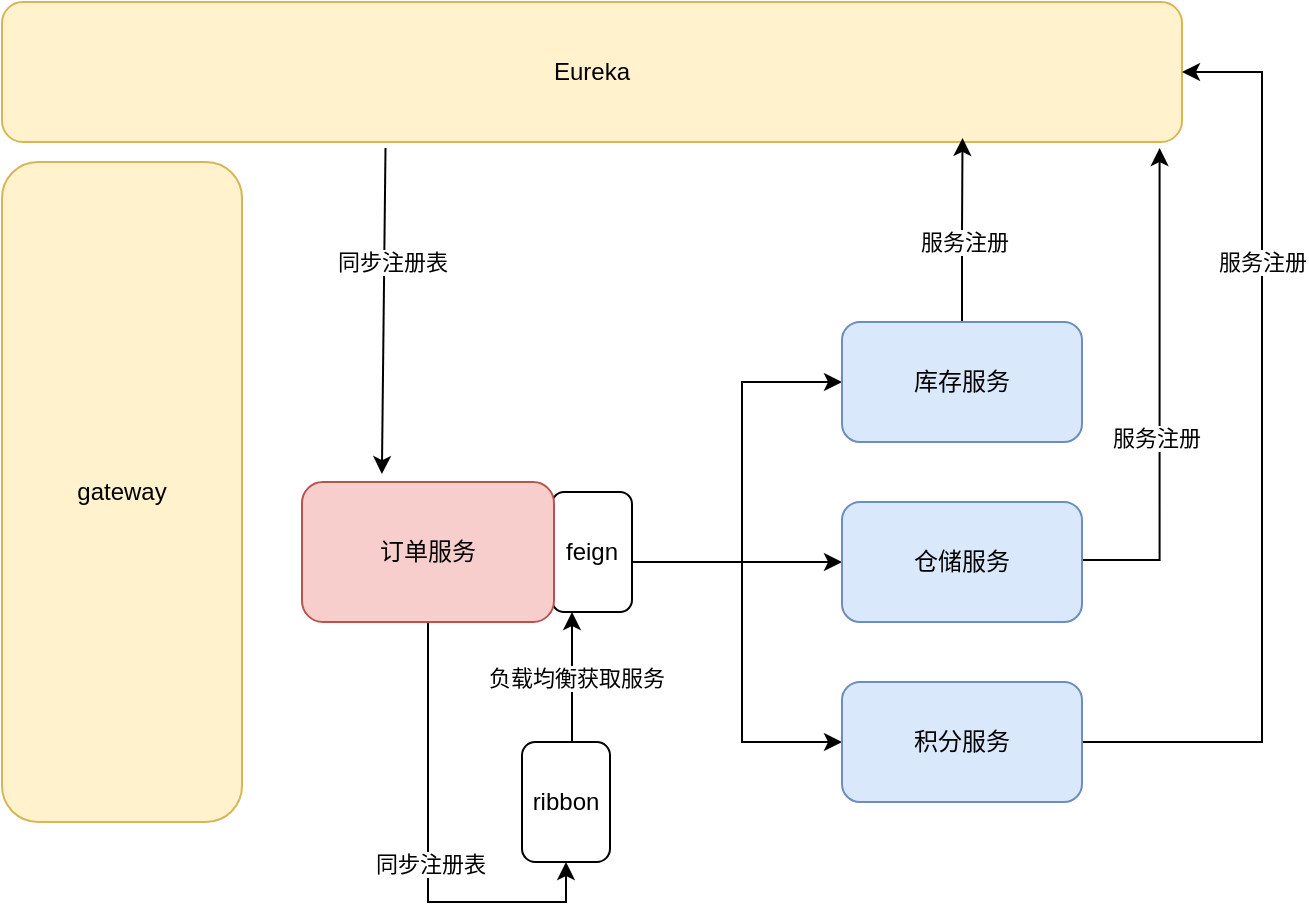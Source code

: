 <mxfile version="21.6.1" type="device">
  <diagram name="第 1 页" id="W-ZW7Za8Nzwz2IHzONLY">
    <mxGraphModel dx="1418" dy="828" grid="1" gridSize="10" guides="1" tooltips="1" connect="1" arrows="1" fold="1" page="1" pageScale="1" pageWidth="827" pageHeight="1169" math="0" shadow="0">
      <root>
        <mxCell id="0" />
        <mxCell id="1" parent="0" />
        <mxCell id="tdrlLKY0n_0qZ7dzxM6A-1" value="gateway" style="rounded=1;whiteSpace=wrap;html=1;fillColor=#fff2cc;strokeColor=#d6b656;" parent="1" vertex="1">
          <mxGeometry x="180" y="210" width="120" height="330" as="geometry" />
        </mxCell>
        <mxCell id="tdrlLKY0n_0qZ7dzxM6A-10" style="edgeStyle=orthogonalEdgeStyle;rounded=0;orthogonalLoop=1;jettySize=auto;html=1;entryX=0;entryY=0.5;entryDx=0;entryDy=0;" parent="1" source="tdrlLKY0n_0qZ7dzxM6A-2" target="tdrlLKY0n_0qZ7dzxM6A-6" edge="1">
          <mxGeometry relative="1" as="geometry">
            <Array as="points">
              <mxPoint x="550" y="410" />
              <mxPoint x="550" y="320" />
            </Array>
          </mxGeometry>
        </mxCell>
        <mxCell id="tdrlLKY0n_0qZ7dzxM6A-11" style="edgeStyle=orthogonalEdgeStyle;rounded=0;orthogonalLoop=1;jettySize=auto;html=1;entryX=0;entryY=0.5;entryDx=0;entryDy=0;" parent="1" source="tdrlLKY0n_0qZ7dzxM6A-2" target="tdrlLKY0n_0qZ7dzxM6A-7" edge="1">
          <mxGeometry relative="1" as="geometry">
            <Array as="points">
              <mxPoint x="530" y="410" />
              <mxPoint x="530" y="410" />
            </Array>
          </mxGeometry>
        </mxCell>
        <mxCell id="tdrlLKY0n_0qZ7dzxM6A-12" style="edgeStyle=orthogonalEdgeStyle;rounded=0;orthogonalLoop=1;jettySize=auto;html=1;entryX=0;entryY=0.5;entryDx=0;entryDy=0;" parent="1" source="tdrlLKY0n_0qZ7dzxM6A-2" target="tdrlLKY0n_0qZ7dzxM6A-8" edge="1">
          <mxGeometry relative="1" as="geometry">
            <Array as="points">
              <mxPoint x="550" y="410" />
              <mxPoint x="550" y="500" />
            </Array>
          </mxGeometry>
        </mxCell>
        <mxCell id="tdrlLKY0n_0qZ7dzxM6A-2" value="feign" style="rounded=1;whiteSpace=wrap;html=1;" parent="1" vertex="1">
          <mxGeometry x="455" y="375" width="40" height="60" as="geometry" />
        </mxCell>
        <mxCell id="tdrlLKY0n_0qZ7dzxM6A-24" style="edgeStyle=orthogonalEdgeStyle;rounded=0;orthogonalLoop=1;jettySize=auto;html=1;entryX=0.25;entryY=1;entryDx=0;entryDy=0;" parent="1" source="tdrlLKY0n_0qZ7dzxM6A-3" target="tdrlLKY0n_0qZ7dzxM6A-2" edge="1">
          <mxGeometry relative="1" as="geometry">
            <Array as="points">
              <mxPoint x="465" y="470" />
              <mxPoint x="465" y="470" />
            </Array>
          </mxGeometry>
        </mxCell>
        <mxCell id="tdrlLKY0n_0qZ7dzxM6A-25" value="负载均衡获取服务" style="edgeLabel;html=1;align=center;verticalAlign=middle;resizable=0;points=[];" parent="tdrlLKY0n_0qZ7dzxM6A-24" vertex="1" connectable="0">
          <mxGeometry x="-0.015" y="-2" relative="1" as="geometry">
            <mxPoint as="offset" />
          </mxGeometry>
        </mxCell>
        <mxCell id="tdrlLKY0n_0qZ7dzxM6A-3" value="ribbon" style="rounded=1;whiteSpace=wrap;html=1;" parent="1" vertex="1">
          <mxGeometry x="440" y="500" width="44" height="60" as="geometry" />
        </mxCell>
        <mxCell id="tdrlLKY0n_0qZ7dzxM6A-22" style="edgeStyle=orthogonalEdgeStyle;rounded=0;orthogonalLoop=1;jettySize=auto;html=1;entryX=0.5;entryY=1;entryDx=0;entryDy=0;" parent="1" source="tdrlLKY0n_0qZ7dzxM6A-4" target="tdrlLKY0n_0qZ7dzxM6A-3" edge="1">
          <mxGeometry relative="1" as="geometry" />
        </mxCell>
        <mxCell id="tdrlLKY0n_0qZ7dzxM6A-23" value="同步注册表" style="edgeLabel;html=1;align=center;verticalAlign=middle;resizable=0;points=[];" parent="tdrlLKY0n_0qZ7dzxM6A-22" vertex="1" connectable="0">
          <mxGeometry x="0.057" y="1" relative="1" as="geometry">
            <mxPoint as="offset" />
          </mxGeometry>
        </mxCell>
        <mxCell id="tdrlLKY0n_0qZ7dzxM6A-4" value="订单服务" style="rounded=1;whiteSpace=wrap;html=1;fillColor=#f8cecc;strokeColor=#b85450;" parent="1" vertex="1">
          <mxGeometry x="330" y="370" width="126" height="70" as="geometry" />
        </mxCell>
        <mxCell id="tdrlLKY0n_0qZ7dzxM6A-5" value="Eureka" style="rounded=1;whiteSpace=wrap;html=1;fillColor=#fff2cc;strokeColor=#d6b656;" parent="1" vertex="1">
          <mxGeometry x="180" y="130" width="590" height="70" as="geometry" />
        </mxCell>
        <mxCell id="tdrlLKY0n_0qZ7dzxM6A-13" style="edgeStyle=orthogonalEdgeStyle;rounded=0;orthogonalLoop=1;jettySize=auto;html=1;entryX=0.814;entryY=0.971;entryDx=0;entryDy=0;entryPerimeter=0;" parent="1" source="tdrlLKY0n_0qZ7dzxM6A-6" target="tdrlLKY0n_0qZ7dzxM6A-5" edge="1">
          <mxGeometry relative="1" as="geometry" />
        </mxCell>
        <mxCell id="tdrlLKY0n_0qZ7dzxM6A-17" value="服务注册" style="edgeLabel;html=1;align=center;verticalAlign=middle;resizable=0;points=[];" parent="tdrlLKY0n_0qZ7dzxM6A-13" vertex="1" connectable="0">
          <mxGeometry x="-0.112" y="-1" relative="1" as="geometry">
            <mxPoint y="1" as="offset" />
          </mxGeometry>
        </mxCell>
        <mxCell id="tdrlLKY0n_0qZ7dzxM6A-6" value="库存服务" style="rounded=1;whiteSpace=wrap;html=1;fillColor=#dae8fc;strokeColor=#6c8ebf;" parent="1" vertex="1">
          <mxGeometry x="600" y="290" width="120" height="60" as="geometry" />
        </mxCell>
        <mxCell id="tdrlLKY0n_0qZ7dzxM6A-20" style="edgeStyle=orthogonalEdgeStyle;rounded=0;orthogonalLoop=1;jettySize=auto;html=1;entryX=0.981;entryY=1.043;entryDx=0;entryDy=0;entryPerimeter=0;" parent="1" target="tdrlLKY0n_0qZ7dzxM6A-5" edge="1">
          <mxGeometry relative="1" as="geometry">
            <mxPoint x="720" y="408.99" as="sourcePoint" />
            <mxPoint x="806.99" y="231.02" as="targetPoint" />
            <Array as="points">
              <mxPoint x="759" y="409" />
            </Array>
          </mxGeometry>
        </mxCell>
        <mxCell id="tdrlLKY0n_0qZ7dzxM6A-21" value="服务注册" style="edgeLabel;html=1;align=center;verticalAlign=middle;resizable=0;points=[];" parent="tdrlLKY0n_0qZ7dzxM6A-20" vertex="1" connectable="0">
          <mxGeometry x="-0.185" y="2" relative="1" as="geometry">
            <mxPoint as="offset" />
          </mxGeometry>
        </mxCell>
        <mxCell id="tdrlLKY0n_0qZ7dzxM6A-7" value="仓储服务" style="rounded=1;whiteSpace=wrap;html=1;fillColor=#dae8fc;strokeColor=#6c8ebf;" parent="1" vertex="1">
          <mxGeometry x="600" y="380" width="120" height="60" as="geometry" />
        </mxCell>
        <mxCell id="tdrlLKY0n_0qZ7dzxM6A-18" style="edgeStyle=orthogonalEdgeStyle;rounded=0;orthogonalLoop=1;jettySize=auto;html=1;entryX=1;entryY=0.5;entryDx=0;entryDy=0;" parent="1" source="tdrlLKY0n_0qZ7dzxM6A-8" target="tdrlLKY0n_0qZ7dzxM6A-5" edge="1">
          <mxGeometry relative="1" as="geometry">
            <Array as="points">
              <mxPoint x="810" y="500" />
              <mxPoint x="810" y="165" />
            </Array>
          </mxGeometry>
        </mxCell>
        <mxCell id="tdrlLKY0n_0qZ7dzxM6A-19" value="服务注册" style="edgeLabel;html=1;align=center;verticalAlign=middle;resizable=0;points=[];" parent="tdrlLKY0n_0qZ7dzxM6A-18" vertex="1" connectable="0">
          <mxGeometry x="-0.426" relative="1" as="geometry">
            <mxPoint y="-197" as="offset" />
          </mxGeometry>
        </mxCell>
        <mxCell id="tdrlLKY0n_0qZ7dzxM6A-8" value="积分服务" style="rounded=1;whiteSpace=wrap;html=1;fillColor=#dae8fc;strokeColor=#6c8ebf;" parent="1" vertex="1">
          <mxGeometry x="600" y="470" width="120" height="60" as="geometry" />
        </mxCell>
        <mxCell id="9sr5JPKWfL8NwTJ4gtG4-1" value="" style="endArrow=classic;html=1;rounded=0;entryX=0.317;entryY=-0.057;entryDx=0;entryDy=0;entryPerimeter=0;exitX=0.325;exitY=1.043;exitDx=0;exitDy=0;exitPerimeter=0;" edge="1" parent="1" source="tdrlLKY0n_0qZ7dzxM6A-5" target="tdrlLKY0n_0qZ7dzxM6A-4">
          <mxGeometry width="50" height="50" relative="1" as="geometry">
            <mxPoint x="370" y="280" as="sourcePoint" />
            <mxPoint x="420" y="230" as="targetPoint" />
          </mxGeometry>
        </mxCell>
        <mxCell id="9sr5JPKWfL8NwTJ4gtG4-2" value="同步注册表" style="edgeLabel;html=1;align=center;verticalAlign=middle;resizable=0;points=[];" vertex="1" connectable="0" parent="9sr5JPKWfL8NwTJ4gtG4-1">
          <mxGeometry x="-0.301" y="4" relative="1" as="geometry">
            <mxPoint as="offset" />
          </mxGeometry>
        </mxCell>
      </root>
    </mxGraphModel>
  </diagram>
</mxfile>
